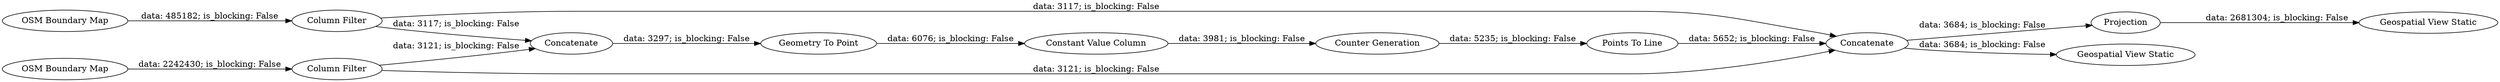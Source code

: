 digraph {
	"-1508151686682280616_65" [label=Concatenate]
	"-1508151686682280616_47" [label="OSM Boundary Map"]
	"-1508151686682280616_54" [label="Column Filter"]
	"-1508151686682280616_53" [label="Column Filter"]
	"-1508151686682280616_43" [label=Projection]
	"-1508151686682280616_64" [label="Points To Line"]
	"-1508151686682280616_51" [label="OSM Boundary Map"]
	"-1508151686682280616_63" [label=Concatenate]
	"-1508151686682280616_58" [label="Geospatial View Static"]
	"-1508151686682280616_1734" [label="Constant Value Column"]
	"-1508151686682280616_1732" [label="Counter Generation"]
	"-1508151686682280616_46" [label="Geospatial View Static"]
	"-1508151686682280616_61" [label="Geometry To Point"]
	"-1508151686682280616_63" -> "-1508151686682280616_58" [label="data: 3684; is_blocking: False"]
	"-1508151686682280616_63" -> "-1508151686682280616_43" [label="data: 3684; is_blocking: False"]
	"-1508151686682280616_51" -> "-1508151686682280616_54" [label="data: 485182; is_blocking: False"]
	"-1508151686682280616_53" -> "-1508151686682280616_65" [label="data: 3121; is_blocking: False"]
	"-1508151686682280616_47" -> "-1508151686682280616_53" [label="data: 2242430; is_blocking: False"]
	"-1508151686682280616_54" -> "-1508151686682280616_63" [label="data: 3117; is_blocking: False"]
	"-1508151686682280616_43" -> "-1508151686682280616_46" [label="data: 2681304; is_blocking: False"]
	"-1508151686682280616_61" -> "-1508151686682280616_1734" [label="data: 6076; is_blocking: False"]
	"-1508151686682280616_65" -> "-1508151686682280616_61" [label="data: 3297; is_blocking: False"]
	"-1508151686682280616_1734" -> "-1508151686682280616_1732" [label="data: 3981; is_blocking: False"]
	"-1508151686682280616_64" -> "-1508151686682280616_63" [label="data: 5652; is_blocking: False"]
	"-1508151686682280616_53" -> "-1508151686682280616_63" [label="data: 3121; is_blocking: False"]
	"-1508151686682280616_1732" -> "-1508151686682280616_64" [label="data: 5235; is_blocking: False"]
	"-1508151686682280616_54" -> "-1508151686682280616_65" [label="data: 3117; is_blocking: False"]
	rankdir=LR
}
